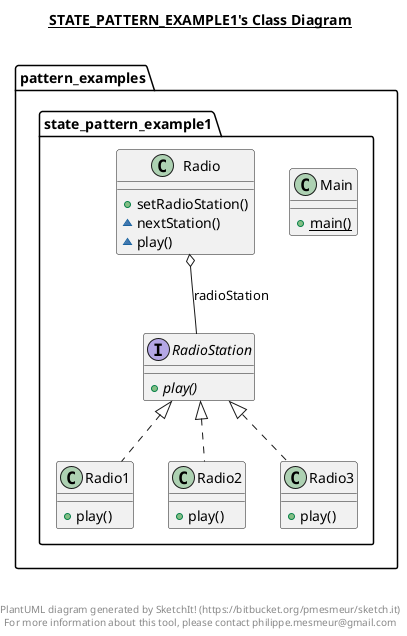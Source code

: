 @startuml

title __STATE_PATTERN_EXAMPLE1's Class Diagram__\n

  namespace pattern_examples.state_pattern_example1 {
    class pattern_examples.state_pattern_example1.Main {
        {static} + main()
    }
  }
  

  namespace pattern_examples.state_pattern_example1 {
    class pattern_examples.state_pattern_example1.Radio {
        + setRadioStation()
        ~ nextStation()
        ~ play()
    }
  }
  

  namespace pattern_examples.state_pattern_example1 {
    class pattern_examples.state_pattern_example1.Radio1 {
        + play()
    }
  }
  

  namespace pattern_examples.state_pattern_example1 {
    class pattern_examples.state_pattern_example1.Radio2 {
        + play()
    }
  }
  

  namespace pattern_examples.state_pattern_example1 {
    class pattern_examples.state_pattern_example1.Radio3 {
        + play()
    }
  }
  

  namespace pattern_examples.state_pattern_example1 {
    interface pattern_examples.state_pattern_example1.RadioStation {
        {abstract} + play()
    }
  }
  

  pattern_examples.state_pattern_example1.Radio o-- pattern_examples.state_pattern_example1.RadioStation : radioStation
  pattern_examples.state_pattern_example1.Radio1 .up.|> pattern_examples.state_pattern_example1.RadioStation
  pattern_examples.state_pattern_example1.Radio2 .up.|> pattern_examples.state_pattern_example1.RadioStation
  pattern_examples.state_pattern_example1.Radio3 .up.|> pattern_examples.state_pattern_example1.RadioStation


right footer


PlantUML diagram generated by SketchIt! (https://bitbucket.org/pmesmeur/sketch.it)
For more information about this tool, please contact philippe.mesmeur@gmail.com
endfooter

@enduml
